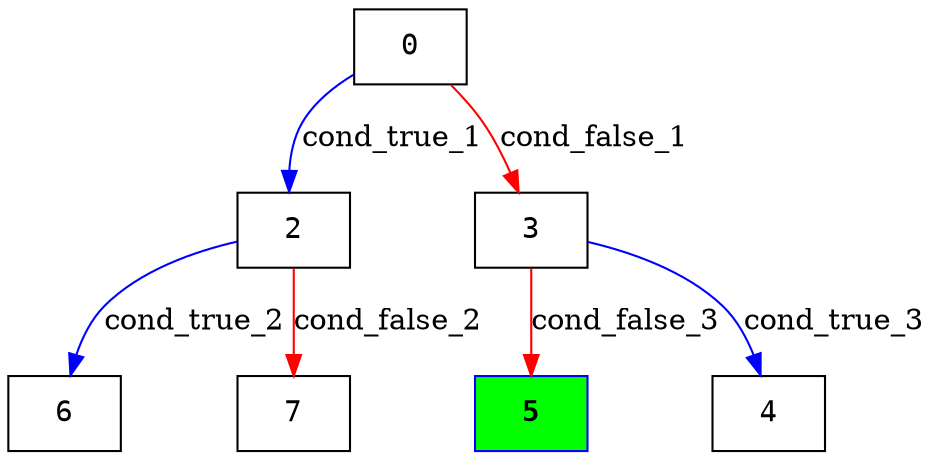 digraph ExecutionTree {
	node [color=black fontname=Courier height=.5 shape=record]
	5 [color=blue, fillcolor=green, style=filled, fontcolor=black, fontname="Courier-Bold"]
	0 -> 2 [label=cond_true_1 color=blue]
	0 -> 3 [label=cond_false_1 color=red]
	2 -> 6 [label=cond_true_2 color=blue]
	2 -> 7 [label=cond_false_2 color=red]
	3 -> 4 [label=cond_true_3 color=blue]
	3 -> 5 [label=cond_false_3 color=red]
}
